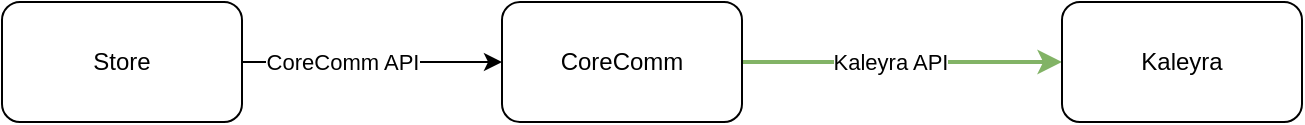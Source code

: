 <mxfile version="28.2.5">
  <diagram name="Page-1" id="qNNPFPJdu8fD2wSAjx6q">
    <mxGraphModel dx="1426" dy="766" grid="1" gridSize="10" guides="1" tooltips="1" connect="1" arrows="1" fold="1" page="1" pageScale="1" pageWidth="850" pageHeight="1100" math="0" shadow="0">
      <root>
        <mxCell id="0" />
        <mxCell id="1" parent="0" />
        <mxCell id="L82lrpWxgGKD7VNZnVuk-6" style="edgeStyle=orthogonalEdgeStyle;rounded=0;orthogonalLoop=1;jettySize=auto;html=1;" edge="1" parent="1" source="L82lrpWxgGKD7VNZnVuk-1" target="L82lrpWxgGKD7VNZnVuk-2">
          <mxGeometry relative="1" as="geometry" />
        </mxCell>
        <mxCell id="L82lrpWxgGKD7VNZnVuk-7" value="CoreComm API" style="edgeLabel;html=1;align=center;verticalAlign=middle;resizable=0;points=[];" vertex="1" connectable="0" parent="L82lrpWxgGKD7VNZnVuk-6">
          <mxGeometry x="-0.231" relative="1" as="geometry">
            <mxPoint as="offset" />
          </mxGeometry>
        </mxCell>
        <mxCell id="L82lrpWxgGKD7VNZnVuk-1" value="Store" style="rounded=1;whiteSpace=wrap;html=1;" vertex="1" parent="1">
          <mxGeometry x="80" y="270" width="120" height="60" as="geometry" />
        </mxCell>
        <mxCell id="L82lrpWxgGKD7VNZnVuk-5" value="" style="edgeStyle=orthogonalEdgeStyle;rounded=0;orthogonalLoop=1;jettySize=auto;html=1;fillColor=#d5e8d4;strokeColor=#82b366;strokeWidth=2;" edge="1" parent="1" source="L82lrpWxgGKD7VNZnVuk-2" target="L82lrpWxgGKD7VNZnVuk-4">
          <mxGeometry relative="1" as="geometry" />
        </mxCell>
        <mxCell id="L82lrpWxgGKD7VNZnVuk-9" value="Kaleyra API" style="edgeLabel;html=1;align=center;verticalAlign=middle;resizable=0;points=[];" vertex="1" connectable="0" parent="L82lrpWxgGKD7VNZnVuk-5">
          <mxGeometry x="-0.083" relative="1" as="geometry">
            <mxPoint as="offset" />
          </mxGeometry>
        </mxCell>
        <mxCell id="L82lrpWxgGKD7VNZnVuk-2" value="CoreComm" style="rounded=1;whiteSpace=wrap;html=1;" vertex="1" parent="1">
          <mxGeometry x="330" y="270" width="120" height="60" as="geometry" />
        </mxCell>
        <mxCell id="L82lrpWxgGKD7VNZnVuk-4" value="Kaleyra" style="rounded=1;whiteSpace=wrap;html=1;" vertex="1" parent="1">
          <mxGeometry x="610" y="270" width="120" height="60" as="geometry" />
        </mxCell>
      </root>
    </mxGraphModel>
  </diagram>
</mxfile>

